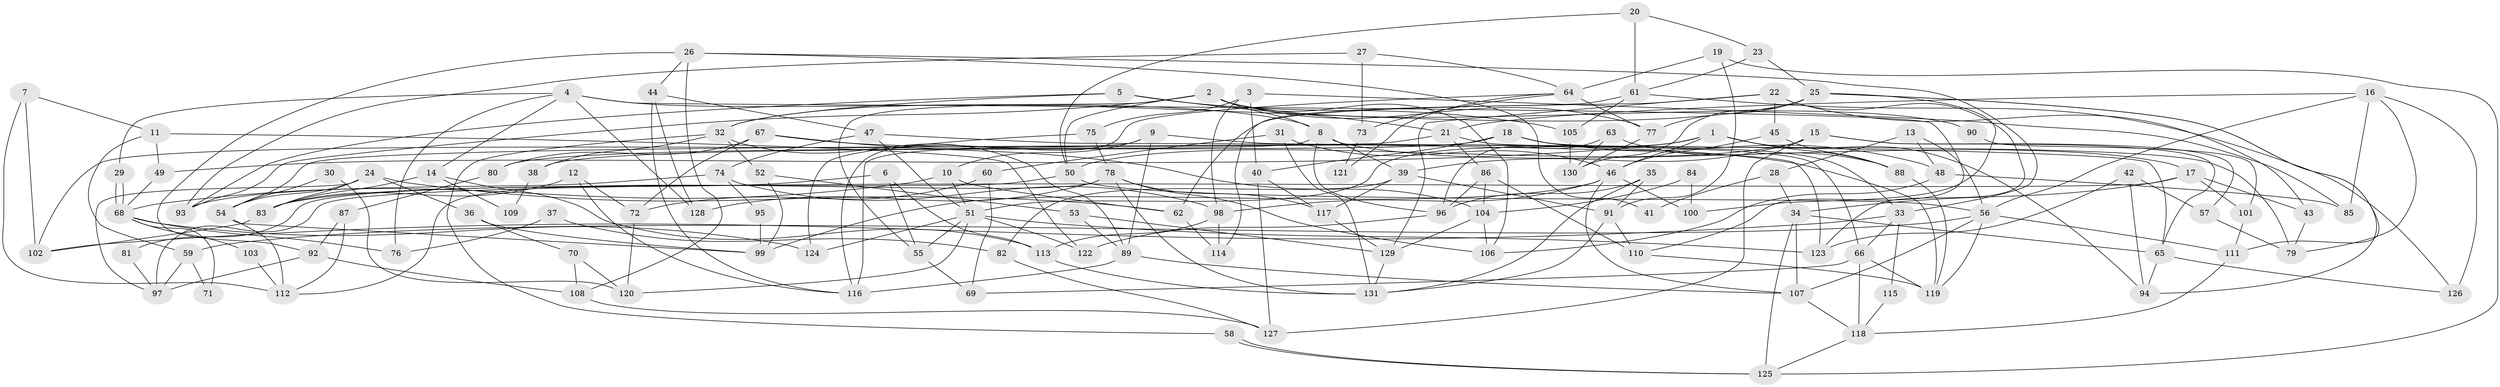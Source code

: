// Generated by graph-tools (version 1.1) at 2025/02/03/09/25 03:02:09]
// undirected, 131 vertices, 262 edges
graph export_dot {
graph [start="1"]
  node [color=gray90,style=filled];
  1;
  2;
  3;
  4;
  5;
  6;
  7;
  8;
  9;
  10;
  11;
  12;
  13;
  14;
  15;
  16;
  17;
  18;
  19;
  20;
  21;
  22;
  23;
  24;
  25;
  26;
  27;
  28;
  29;
  30;
  31;
  32;
  33;
  34;
  35;
  36;
  37;
  38;
  39;
  40;
  41;
  42;
  43;
  44;
  45;
  46;
  47;
  48;
  49;
  50;
  51;
  52;
  53;
  54;
  55;
  56;
  57;
  58;
  59;
  60;
  61;
  62;
  63;
  64;
  65;
  66;
  67;
  68;
  69;
  70;
  71;
  72;
  73;
  74;
  75;
  76;
  77;
  78;
  79;
  80;
  81;
  82;
  83;
  84;
  85;
  86;
  87;
  88;
  89;
  90;
  91;
  92;
  93;
  94;
  95;
  96;
  97;
  98;
  99;
  100;
  101;
  102;
  103;
  104;
  105;
  106;
  107;
  108;
  109;
  110;
  111;
  112;
  113;
  114;
  115;
  116;
  117;
  118;
  119;
  120;
  121;
  122;
  123;
  124;
  125;
  126;
  127;
  128;
  129;
  130;
  131;
  1 -- 88;
  1 -- 51;
  1 -- 46;
  1 -- 49;
  1 -- 94;
  2 -- 8;
  2 -- 77;
  2 -- 50;
  2 -- 55;
  2 -- 90;
  2 -- 93;
  2 -- 106;
  3 -- 75;
  3 -- 98;
  3 -- 40;
  3 -- 85;
  4 -- 8;
  4 -- 128;
  4 -- 14;
  4 -- 29;
  4 -- 76;
  4 -- 110;
  5 -- 93;
  5 -- 21;
  5 -- 32;
  5 -- 105;
  6 -- 113;
  6 -- 83;
  6 -- 55;
  7 -- 112;
  7 -- 102;
  7 -- 11;
  8 -- 39;
  8 -- 96;
  8 -- 17;
  8 -- 102;
  9 -- 10;
  9 -- 116;
  9 -- 89;
  9 -- 123;
  10 -- 62;
  10 -- 51;
  10 -- 68;
  11 -- 49;
  11 -- 59;
  11 -- 122;
  12 -- 72;
  12 -- 116;
  12 -- 83;
  13 -- 56;
  13 -- 48;
  13 -- 28;
  14 -- 113;
  14 -- 83;
  14 -- 109;
  15 -- 57;
  15 -- 65;
  15 -- 39;
  15 -- 50;
  15 -- 127;
  16 -- 85;
  16 -- 56;
  16 -- 21;
  16 -- 79;
  16 -- 126;
  17 -- 97;
  17 -- 34;
  17 -- 43;
  17 -- 101;
  18 -- 33;
  18 -- 40;
  18 -- 38;
  18 -- 48;
  18 -- 79;
  18 -- 80;
  19 -- 91;
  19 -- 125;
  19 -- 64;
  20 -- 61;
  20 -- 50;
  20 -- 23;
  21 -- 86;
  21 -- 54;
  21 -- 66;
  22 -- 43;
  22 -- 129;
  22 -- 45;
  22 -- 62;
  22 -- 123;
  23 -- 61;
  23 -- 25;
  24 -- 83;
  24 -- 54;
  24 -- 36;
  24 -- 62;
  24 -- 97;
  25 -- 111;
  25 -- 32;
  25 -- 77;
  25 -- 94;
  25 -- 100;
  25 -- 130;
  26 -- 108;
  26 -- 44;
  26 -- 33;
  26 -- 41;
  26 -- 92;
  27 -- 93;
  27 -- 64;
  27 -- 73;
  28 -- 34;
  28 -- 41;
  29 -- 68;
  29 -- 68;
  30 -- 120;
  30 -- 54;
  31 -- 131;
  31 -- 46;
  31 -- 60;
  32 -- 38;
  32 -- 52;
  32 -- 58;
  32 -- 89;
  33 -- 102;
  33 -- 66;
  33 -- 115;
  34 -- 125;
  34 -- 65;
  34 -- 107;
  35 -- 96;
  35 -- 91;
  35 -- 131;
  36 -- 70;
  36 -- 99;
  37 -- 76;
  37 -- 82;
  38 -- 109;
  39 -- 117;
  39 -- 82;
  39 -- 91;
  40 -- 117;
  40 -- 127;
  42 -- 94;
  42 -- 123;
  42 -- 57;
  43 -- 79;
  44 -- 116;
  44 -- 47;
  44 -- 128;
  45 -- 46;
  45 -- 88;
  46 -- 107;
  46 -- 98;
  46 -- 99;
  46 -- 100;
  47 -- 65;
  47 -- 51;
  47 -- 74;
  48 -- 106;
  48 -- 85;
  49 -- 68;
  50 -- 56;
  50 -- 81;
  51 -- 55;
  51 -- 123;
  51 -- 120;
  51 -- 122;
  51 -- 124;
  52 -- 99;
  52 -- 53;
  53 -- 89;
  53 -- 129;
  54 -- 99;
  54 -- 112;
  55 -- 69;
  56 -- 107;
  56 -- 59;
  56 -- 111;
  56 -- 119;
  57 -- 79;
  58 -- 125;
  58 -- 125;
  59 -- 71;
  59 -- 97;
  60 -- 69;
  60 -- 72;
  61 -- 105;
  61 -- 126;
  61 -- 114;
  62 -- 114;
  63 -- 96;
  63 -- 88;
  63 -- 130;
  64 -- 77;
  64 -- 73;
  64 -- 116;
  64 -- 121;
  65 -- 94;
  65 -- 126;
  66 -- 69;
  66 -- 118;
  66 -- 119;
  67 -- 119;
  67 -- 80;
  67 -- 72;
  67 -- 104;
  68 -- 71;
  68 -- 76;
  68 -- 103;
  68 -- 124;
  70 -- 108;
  70 -- 120;
  72 -- 120;
  73 -- 121;
  74 -- 98;
  74 -- 93;
  74 -- 95;
  75 -- 78;
  75 -- 124;
  77 -- 130;
  78 -- 131;
  78 -- 106;
  78 -- 112;
  78 -- 117;
  78 -- 128;
  80 -- 87;
  81 -- 97;
  82 -- 127;
  83 -- 102;
  84 -- 100;
  84 -- 104;
  86 -- 104;
  86 -- 110;
  86 -- 96;
  87 -- 112;
  87 -- 92;
  88 -- 119;
  89 -- 107;
  89 -- 116;
  90 -- 101;
  91 -- 110;
  91 -- 131;
  92 -- 97;
  92 -- 108;
  95 -- 99;
  96 -- 122;
  98 -- 114;
  98 -- 113;
  101 -- 111;
  103 -- 112;
  104 -- 129;
  104 -- 106;
  105 -- 130;
  107 -- 118;
  108 -- 127;
  110 -- 119;
  111 -- 118;
  113 -- 131;
  115 -- 118;
  117 -- 129;
  118 -- 125;
  129 -- 131;
}
